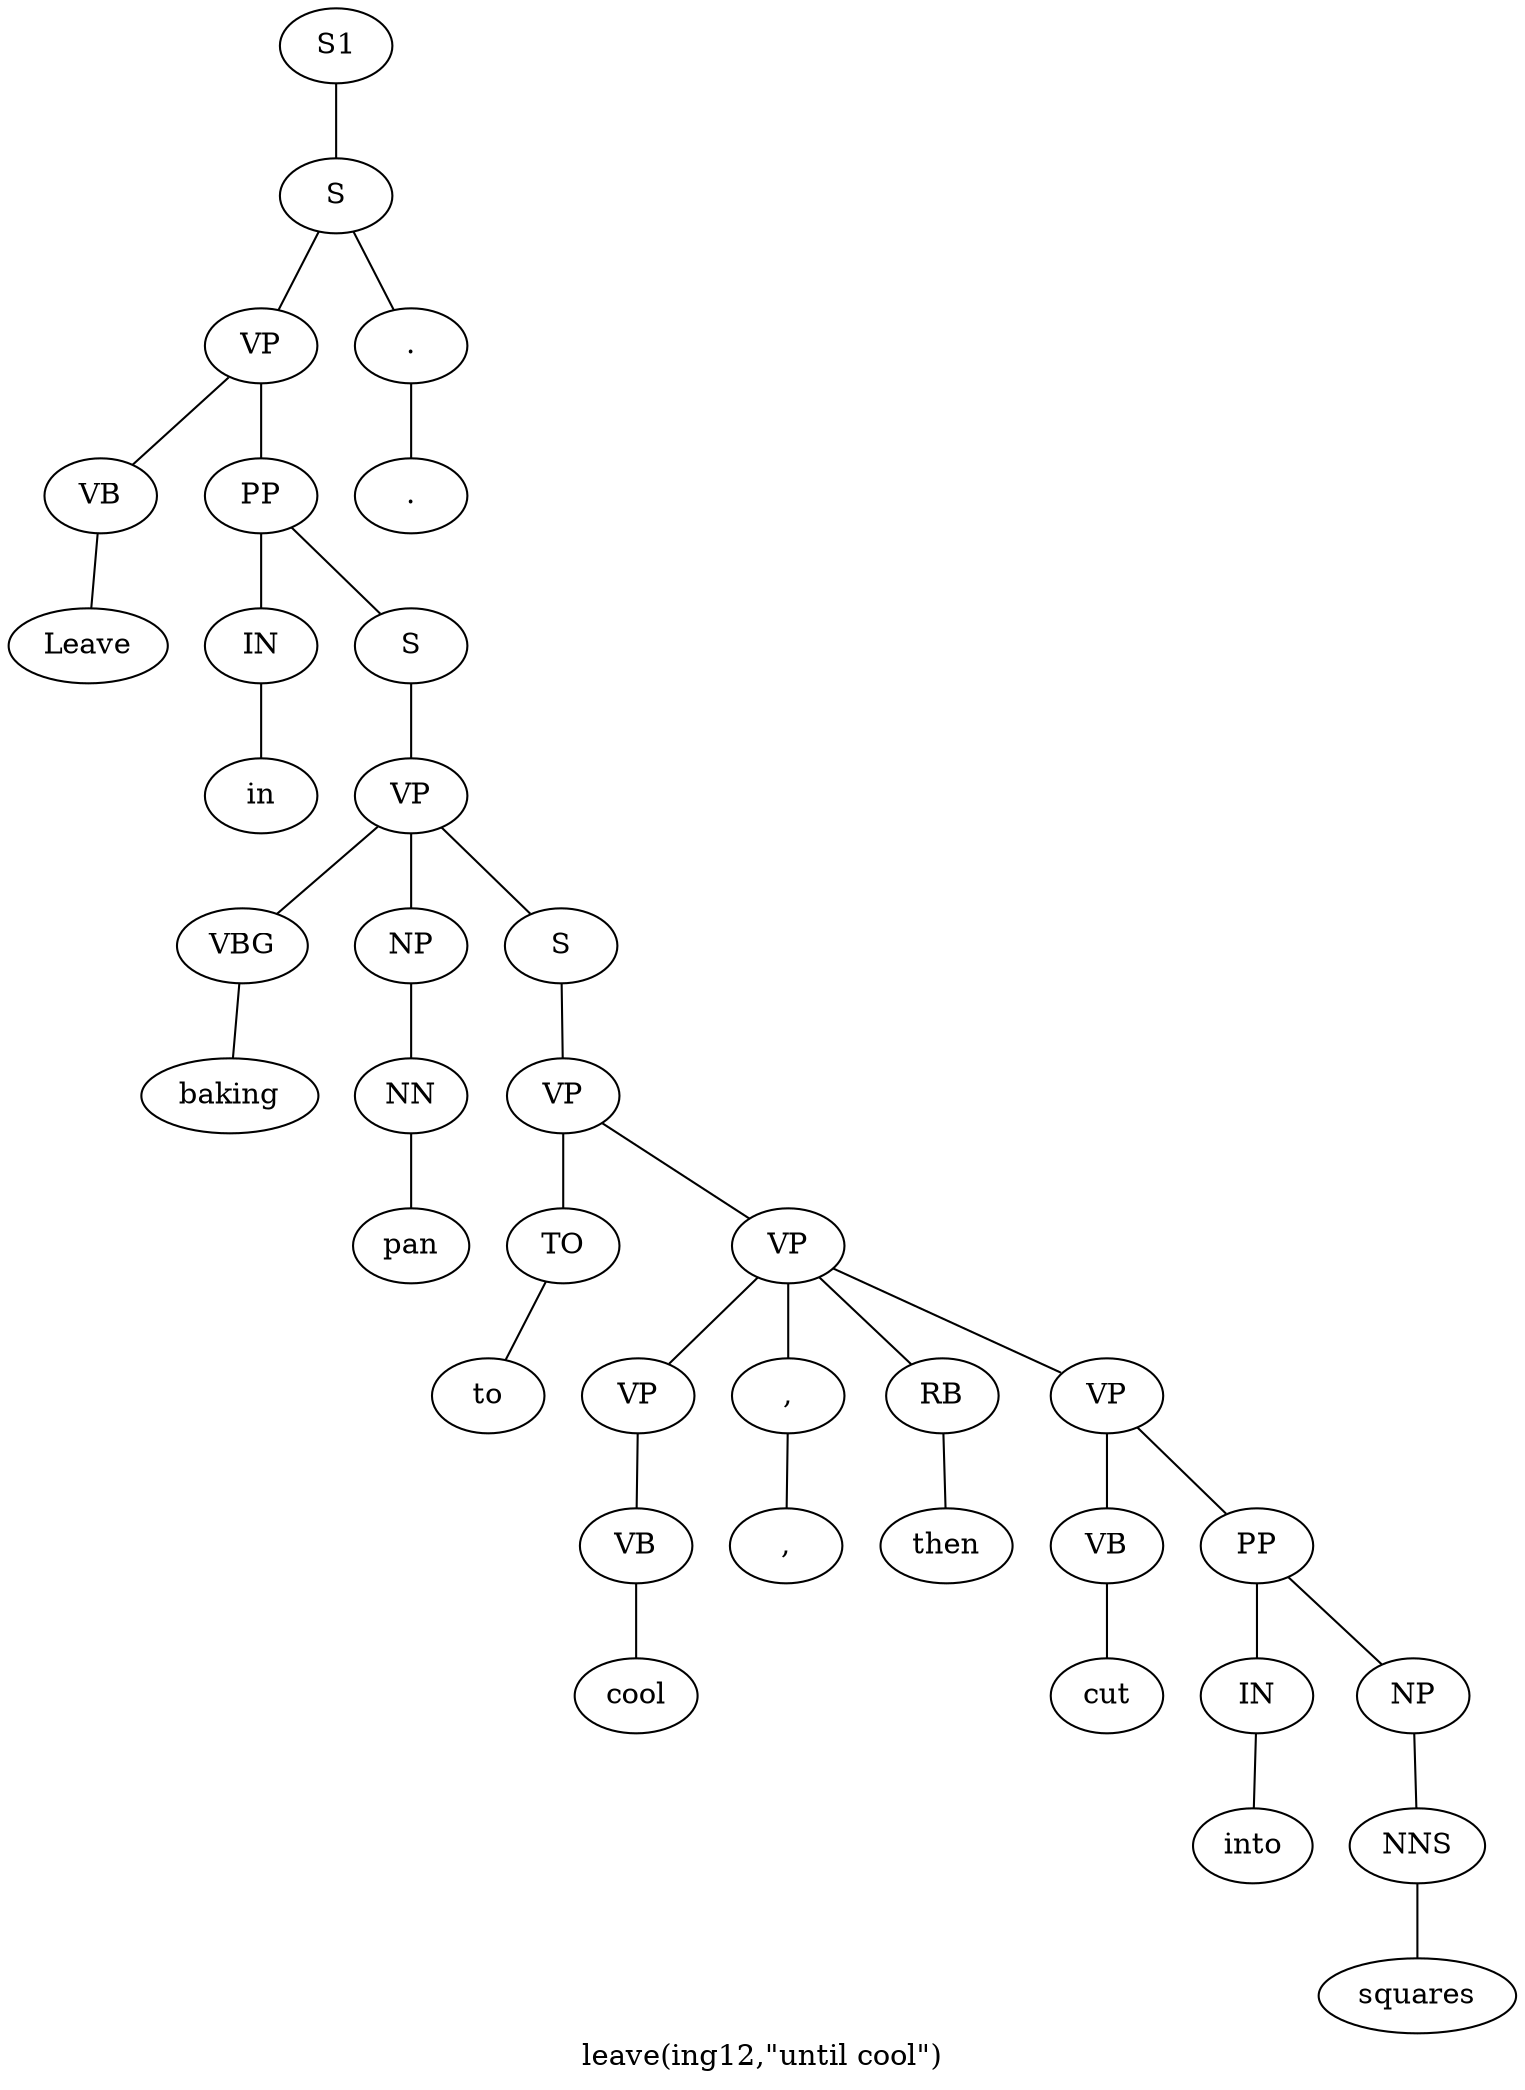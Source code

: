 graph SyntaxGraph {
	label = "leave(ing12,\"until cool\")";
	Node0 [label="S1"];
	Node1 [label="S"];
	Node2 [label="VP"];
	Node3 [label="VB"];
	Node4 [label="Leave"];
	Node5 [label="PP"];
	Node6 [label="IN"];
	Node7 [label="in"];
	Node8 [label="S"];
	Node9 [label="VP"];
	Node10 [label="VBG"];
	Node11 [label="baking"];
	Node12 [label="NP"];
	Node13 [label="NN"];
	Node14 [label="pan"];
	Node15 [label="S"];
	Node16 [label="VP"];
	Node17 [label="TO"];
	Node18 [label="to"];
	Node19 [label="VP"];
	Node20 [label="VP"];
	Node21 [label="VB"];
	Node22 [label="cool"];
	Node23 [label=","];
	Node24 [label=","];
	Node25 [label="RB"];
	Node26 [label="then"];
	Node27 [label="VP"];
	Node28 [label="VB"];
	Node29 [label="cut"];
	Node30 [label="PP"];
	Node31 [label="IN"];
	Node32 [label="into"];
	Node33 [label="NP"];
	Node34 [label="NNS"];
	Node35 [label="squares"];
	Node36 [label="."];
	Node37 [label="."];

	Node0 -- Node1;
	Node1 -- Node2;
	Node1 -- Node36;
	Node2 -- Node3;
	Node2 -- Node5;
	Node3 -- Node4;
	Node5 -- Node6;
	Node5 -- Node8;
	Node6 -- Node7;
	Node8 -- Node9;
	Node9 -- Node10;
	Node9 -- Node12;
	Node9 -- Node15;
	Node10 -- Node11;
	Node12 -- Node13;
	Node13 -- Node14;
	Node15 -- Node16;
	Node16 -- Node17;
	Node16 -- Node19;
	Node17 -- Node18;
	Node19 -- Node20;
	Node19 -- Node23;
	Node19 -- Node25;
	Node19 -- Node27;
	Node20 -- Node21;
	Node21 -- Node22;
	Node23 -- Node24;
	Node25 -- Node26;
	Node27 -- Node28;
	Node27 -- Node30;
	Node28 -- Node29;
	Node30 -- Node31;
	Node30 -- Node33;
	Node31 -- Node32;
	Node33 -- Node34;
	Node34 -- Node35;
	Node36 -- Node37;
}